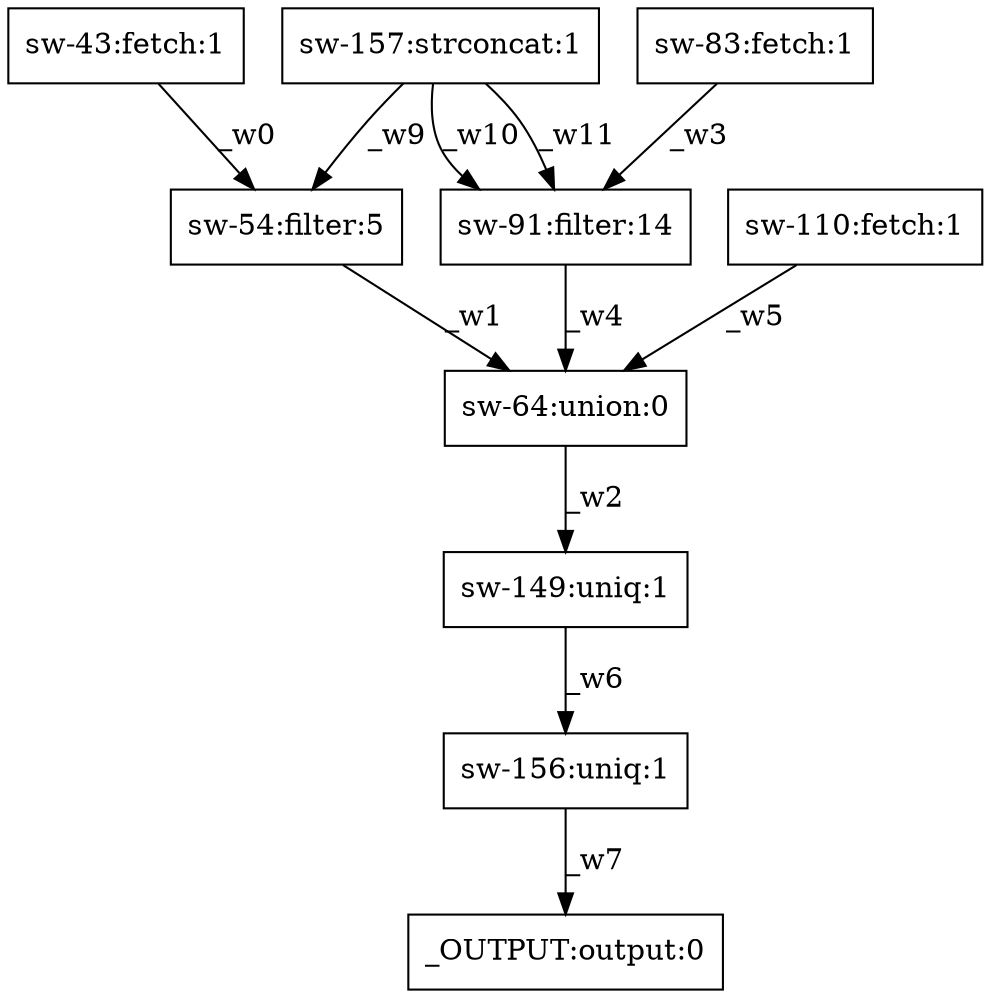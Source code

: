 digraph test1 { node [shape=box] "_OUTPUT" [label="_OUTPUT:output:0"];"sw-64" [label="sw-64:union:0"];"sw-83" [label="sw-83:fetch:1"];"sw-54" [label="sw-54:filter:5"];"sw-110" [label="sw-110:fetch:1"];"sw-156" [label="sw-156:uniq:1"];"sw-43" [label="sw-43:fetch:1"];"sw-91" [label="sw-91:filter:14"];"sw-149" [label="sw-149:uniq:1"];"sw-157" [label="sw-157:strconcat:1"];"sw-43" -> "sw-54" [label="_w0"];"sw-54" -> "sw-64" [label="_w1"];"sw-64" -> "sw-149" [label="_w2"];"sw-83" -> "sw-91" [label="_w3"];"sw-91" -> "sw-64" [label="_w4"];"sw-110" -> "sw-64" [label="_w5"];"sw-149" -> "sw-156" [label="_w6"];"sw-156" -> "_OUTPUT" [label="_w7"];"sw-157" -> "sw-54" [label="_w9"];"sw-157" -> "sw-91" [label="_w10"];"sw-157" -> "sw-91" [label="_w11"];}